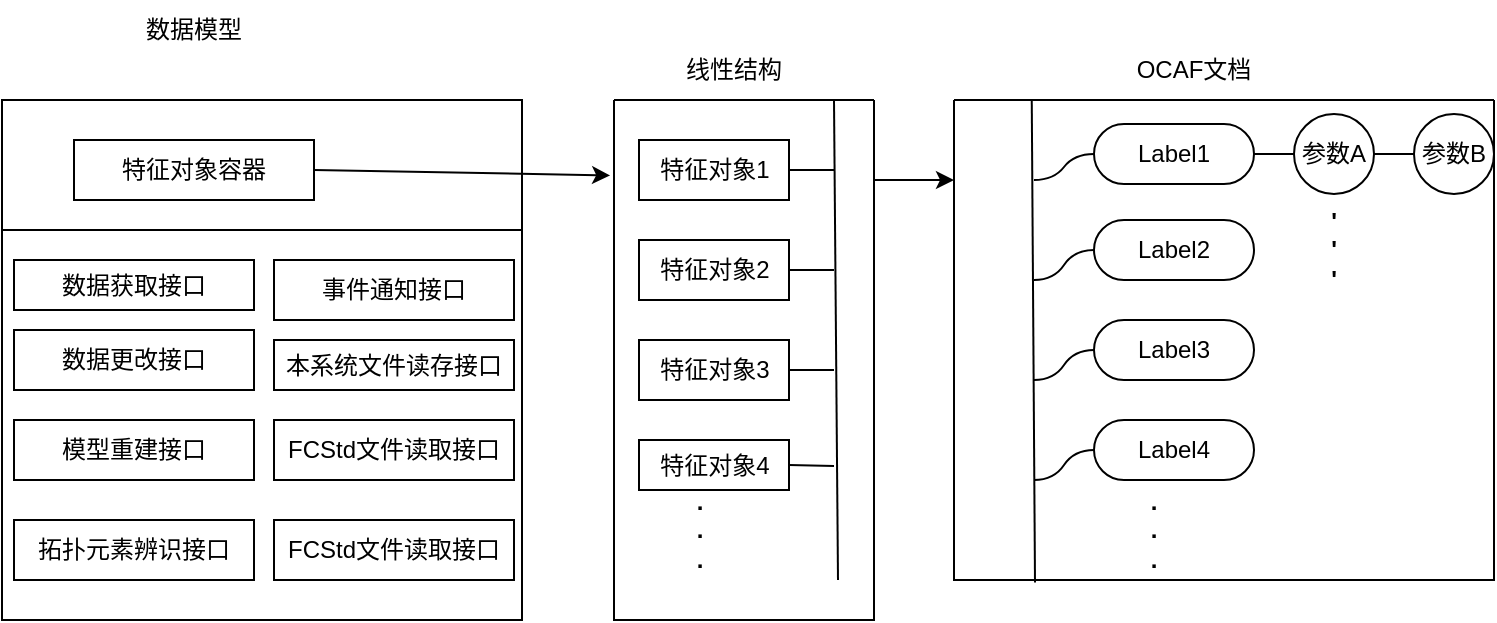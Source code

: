 <mxfile version="21.3.8" type="github">
  <diagram name="第 1 页" id="2JsahiHlJTiTY17OKHmK">
    <mxGraphModel dx="1290" dy="580" grid="1" gridSize="10" guides="1" tooltips="1" connect="1" arrows="1" fold="1" page="1" pageScale="1" pageWidth="827" pageHeight="1169" math="0" shadow="0">
      <root>
        <mxCell id="0" />
        <mxCell id="1" parent="0" />
        <mxCell id="bkOhlTEBw3p1X1VrgFmf-1" value="" style="whiteSpace=wrap;html=1;aspect=fixed;" parent="1" vertex="1">
          <mxGeometry x="154" y="120" width="260" height="260" as="geometry" />
        </mxCell>
        <mxCell id="bkOhlTEBw3p1X1VrgFmf-2" value="" style="endArrow=none;html=1;rounded=0;exitX=0;exitY=0.25;exitDx=0;exitDy=0;entryX=1;entryY=0.25;entryDx=0;entryDy=0;" parent="1" source="bkOhlTEBw3p1X1VrgFmf-1" target="bkOhlTEBw3p1X1VrgFmf-1" edge="1">
          <mxGeometry width="50" height="50" relative="1" as="geometry">
            <mxPoint x="210" y="240" as="sourcePoint" />
            <mxPoint x="260" y="190" as="targetPoint" />
          </mxGeometry>
        </mxCell>
        <mxCell id="bkOhlTEBw3p1X1VrgFmf-4" value="数据模型" style="text;html=1;strokeColor=none;fillColor=none;align=center;verticalAlign=middle;whiteSpace=wrap;rounded=0;" parent="1" vertex="1">
          <mxGeometry x="220" y="70" width="60" height="30" as="geometry" />
        </mxCell>
        <mxCell id="bkOhlTEBw3p1X1VrgFmf-5" value="" style="rounded=0;whiteSpace=wrap;html=1;" parent="1" vertex="1">
          <mxGeometry x="190" y="140" width="120" height="30" as="geometry" />
        </mxCell>
        <mxCell id="bkOhlTEBw3p1X1VrgFmf-6" value="特征对象容器" style="text;html=1;strokeColor=none;fillColor=none;align=center;verticalAlign=middle;whiteSpace=wrap;rounded=0;" parent="1" vertex="1">
          <mxGeometry x="210" y="140" width="80" height="30" as="geometry" />
        </mxCell>
        <mxCell id="bkOhlTEBw3p1X1VrgFmf-8" value="数据获取接口" style="rounded=0;whiteSpace=wrap;html=1;" parent="1" vertex="1">
          <mxGeometry x="160" y="200" width="120" height="25" as="geometry" />
        </mxCell>
        <mxCell id="bkOhlTEBw3p1X1VrgFmf-9" value="数据更改接口" style="rounded=0;whiteSpace=wrap;html=1;" parent="1" vertex="1">
          <mxGeometry x="160" y="235" width="120" height="30" as="geometry" />
        </mxCell>
        <mxCell id="bkOhlTEBw3p1X1VrgFmf-10" value="模型重建接口" style="rounded=0;whiteSpace=wrap;html=1;" parent="1" vertex="1">
          <mxGeometry x="160" y="280" width="120" height="30" as="geometry" />
        </mxCell>
        <mxCell id="bkOhlTEBw3p1X1VrgFmf-11" value="拓扑元素辨识接口" style="rounded=0;whiteSpace=wrap;html=1;" parent="1" vertex="1">
          <mxGeometry x="160" y="330" width="120" height="30" as="geometry" />
        </mxCell>
        <mxCell id="bkOhlTEBw3p1X1VrgFmf-12" value="" style="endArrow=classic;html=1;rounded=0;exitX=1;exitY=0.5;exitDx=0;exitDy=0;entryX=-0.015;entryY=0.145;entryDx=0;entryDy=0;entryPerimeter=0;" parent="1" source="bkOhlTEBw3p1X1VrgFmf-5" edge="1" target="VD0jKBomqkg-u8sJT0UX-3">
          <mxGeometry width="50" height="50" relative="1" as="geometry">
            <mxPoint x="450" y="180" as="sourcePoint" />
            <mxPoint x="450" y="155" as="targetPoint" />
          </mxGeometry>
        </mxCell>
        <mxCell id="bkOhlTEBw3p1X1VrgFmf-17" value="" style="swimlane;startSize=0;" parent="1" vertex="1">
          <mxGeometry x="630" y="120" width="270" height="240" as="geometry">
            <mxRectangle x="450" y="130" width="50" height="40" as="alternateBounds" />
          </mxGeometry>
        </mxCell>
        <mxCell id="bkOhlTEBw3p1X1VrgFmf-41" style="edgeStyle=entityRelationEdgeStyle;rounded=0;orthogonalLoop=1;jettySize=auto;html=1;startArrow=none;endArrow=none;segment=10;curved=1;sourcePerimeterSpacing=0;targetPerimeterSpacing=0;exitX=1;exitY=0.5;exitDx=0;exitDy=0;" parent="bkOhlTEBw3p1X1VrgFmf-17" source="bkOhlTEBw3p1X1VrgFmf-23" target="bkOhlTEBw3p1X1VrgFmf-40" edge="1">
          <mxGeometry relative="1" as="geometry" />
        </mxCell>
        <mxCell id="bkOhlTEBw3p1X1VrgFmf-23" value="Label1" style="whiteSpace=wrap;html=1;rounded=1;arcSize=50;align=center;verticalAlign=middle;strokeWidth=1;autosize=1;spacing=4;treeFolding=1;treeMoving=1;newEdgeStyle={&quot;edgeStyle&quot;:&quot;entityRelationEdgeStyle&quot;,&quot;startArrow&quot;:&quot;none&quot;,&quot;endArrow&quot;:&quot;none&quot;,&quot;segment&quot;:10,&quot;curved&quot;:1,&quot;sourcePerimeterSpacing&quot;:0,&quot;targetPerimeterSpacing&quot;:0};" parent="bkOhlTEBw3p1X1VrgFmf-17" vertex="1">
          <mxGeometry x="70" y="12" width="80" height="30" as="geometry" />
        </mxCell>
        <mxCell id="bkOhlTEBw3p1X1VrgFmf-24" value="" style="edgeStyle=entityRelationEdgeStyle;startArrow=none;endArrow=none;segment=10;curved=1;sourcePerimeterSpacing=0;targetPerimeterSpacing=0;rounded=0;" parent="bkOhlTEBw3p1X1VrgFmf-17" target="bkOhlTEBw3p1X1VrgFmf-23" edge="1">
          <mxGeometry relative="1" as="geometry">
            <mxPoint x="40" y="40" as="sourcePoint" />
          </mxGeometry>
        </mxCell>
        <mxCell id="bkOhlTEBw3p1X1VrgFmf-28" value="Label2" style="whiteSpace=wrap;html=1;rounded=1;arcSize=50;align=center;verticalAlign=middle;strokeWidth=1;autosize=1;spacing=4;treeFolding=1;treeMoving=1;newEdgeStyle={&quot;edgeStyle&quot;:&quot;entityRelationEdgeStyle&quot;,&quot;startArrow&quot;:&quot;none&quot;,&quot;endArrow&quot;:&quot;none&quot;,&quot;segment&quot;:10,&quot;curved&quot;:1,&quot;sourcePerimeterSpacing&quot;:0,&quot;targetPerimeterSpacing&quot;:0};" parent="bkOhlTEBw3p1X1VrgFmf-17" vertex="1">
          <mxGeometry x="70" y="60" width="80" height="30" as="geometry" />
        </mxCell>
        <mxCell id="bkOhlTEBw3p1X1VrgFmf-29" value="Label3" style="whiteSpace=wrap;html=1;rounded=1;arcSize=50;align=center;verticalAlign=middle;strokeWidth=1;autosize=1;spacing=4;treeFolding=1;treeMoving=1;newEdgeStyle={&quot;edgeStyle&quot;:&quot;entityRelationEdgeStyle&quot;,&quot;startArrow&quot;:&quot;none&quot;,&quot;endArrow&quot;:&quot;none&quot;,&quot;segment&quot;:10,&quot;curved&quot;:1,&quot;sourcePerimeterSpacing&quot;:0,&quot;targetPerimeterSpacing&quot;:0};" parent="bkOhlTEBw3p1X1VrgFmf-17" vertex="1">
          <mxGeometry x="70" y="110" width="80" height="30" as="geometry" />
        </mxCell>
        <mxCell id="bkOhlTEBw3p1X1VrgFmf-30" value="Label4" style="whiteSpace=wrap;html=1;rounded=1;arcSize=50;align=center;verticalAlign=middle;strokeWidth=1;autosize=1;spacing=4;treeFolding=1;treeMoving=1;newEdgeStyle={&quot;edgeStyle&quot;:&quot;entityRelationEdgeStyle&quot;,&quot;startArrow&quot;:&quot;none&quot;,&quot;endArrow&quot;:&quot;none&quot;,&quot;segment&quot;:10,&quot;curved&quot;:1,&quot;sourcePerimeterSpacing&quot;:0,&quot;targetPerimeterSpacing&quot;:0};" parent="bkOhlTEBw3p1X1VrgFmf-17" vertex="1">
          <mxGeometry x="70" y="160" width="80" height="30" as="geometry" />
        </mxCell>
        <mxCell id="bkOhlTEBw3p1X1VrgFmf-32" value="" style="edgeStyle=entityRelationEdgeStyle;startArrow=none;endArrow=none;segment=10;curved=1;sourcePerimeterSpacing=0;targetPerimeterSpacing=0;rounded=0;entryX=0;entryY=0.5;entryDx=0;entryDy=0;" parent="bkOhlTEBw3p1X1VrgFmf-17" target="bkOhlTEBw3p1X1VrgFmf-28" edge="1">
          <mxGeometry relative="1" as="geometry">
            <mxPoint x="40" y="90" as="sourcePoint" />
            <mxPoint x="60" y="77" as="targetPoint" />
          </mxGeometry>
        </mxCell>
        <mxCell id="bkOhlTEBw3p1X1VrgFmf-35" value="" style="edgeStyle=entityRelationEdgeStyle;startArrow=none;endArrow=none;segment=10;curved=1;sourcePerimeterSpacing=0;targetPerimeterSpacing=0;rounded=0;entryX=0;entryY=0.5;entryDx=0;entryDy=0;" parent="bkOhlTEBw3p1X1VrgFmf-17" target="bkOhlTEBw3p1X1VrgFmf-30" edge="1">
          <mxGeometry relative="1" as="geometry">
            <mxPoint x="40" y="190" as="sourcePoint" />
            <mxPoint x="60" y="177" as="targetPoint" />
          </mxGeometry>
        </mxCell>
        <mxCell id="bkOhlTEBw3p1X1VrgFmf-37" value="" style="edgeStyle=entityRelationEdgeStyle;startArrow=none;endArrow=none;segment=10;curved=1;sourcePerimeterSpacing=0;targetPerimeterSpacing=0;rounded=0;entryX=0;entryY=0.5;entryDx=0;entryDy=0;" parent="bkOhlTEBw3p1X1VrgFmf-17" target="bkOhlTEBw3p1X1VrgFmf-29" edge="1">
          <mxGeometry relative="1" as="geometry">
            <mxPoint x="40" y="140" as="sourcePoint" />
            <mxPoint x="60" y="127" as="targetPoint" />
          </mxGeometry>
        </mxCell>
        <mxCell id="bkOhlTEBw3p1X1VrgFmf-38" value="&lt;b&gt;.&lt;br&gt;.&lt;br&gt;.&lt;/b&gt;" style="text;html=1;strokeColor=none;fillColor=none;align=center;verticalAlign=middle;whiteSpace=wrap;rounded=0;" parent="bkOhlTEBw3p1X1VrgFmf-17" vertex="1">
          <mxGeometry x="70" y="200" width="60" height="30" as="geometry" />
        </mxCell>
        <mxCell id="bkOhlTEBw3p1X1VrgFmf-40" value="参数A" style="ellipse;whiteSpace=wrap;html=1;aspect=fixed;" parent="bkOhlTEBw3p1X1VrgFmf-17" vertex="1">
          <mxGeometry x="170" y="7" width="40" height="40" as="geometry" />
        </mxCell>
        <mxCell id="bkOhlTEBw3p1X1VrgFmf-42" value="参数B" style="ellipse;whiteSpace=wrap;html=1;aspect=fixed;" parent="bkOhlTEBw3p1X1VrgFmf-17" vertex="1">
          <mxGeometry x="230" y="7" width="40" height="40" as="geometry" />
        </mxCell>
        <mxCell id="bkOhlTEBw3p1X1VrgFmf-43" value="" style="endArrow=none;html=1;rounded=0;entryX=1;entryY=0.5;entryDx=0;entryDy=0;exitX=0;exitY=0.5;exitDx=0;exitDy=0;" parent="bkOhlTEBw3p1X1VrgFmf-17" source="bkOhlTEBw3p1X1VrgFmf-42" target="bkOhlTEBw3p1X1VrgFmf-40" edge="1">
          <mxGeometry width="50" height="50" relative="1" as="geometry">
            <mxPoint x="170" y="75" as="sourcePoint" />
            <mxPoint x="230" y="150" as="targetPoint" />
          </mxGeometry>
        </mxCell>
        <mxCell id="bkOhlTEBw3p1X1VrgFmf-44" value="&lt;b&gt;&#39;&lt;br&gt;&#39;&lt;br&gt;&#39;&lt;/b&gt;" style="text;html=1;strokeColor=none;fillColor=none;align=center;verticalAlign=middle;whiteSpace=wrap;rounded=0;" parent="bkOhlTEBw3p1X1VrgFmf-17" vertex="1">
          <mxGeometry x="160" y="60" width="60" height="30" as="geometry" />
        </mxCell>
        <mxCell id="bkOhlTEBw3p1X1VrgFmf-22" value="OCAF文档" style="text;html=1;strokeColor=none;fillColor=none;align=center;verticalAlign=middle;whiteSpace=wrap;rounded=0;" parent="1" vertex="1">
          <mxGeometry x="720" y="90" width="60" height="30" as="geometry" />
        </mxCell>
        <mxCell id="bkOhlTEBw3p1X1VrgFmf-39" value="事件通知接口" style="rounded=0;whiteSpace=wrap;html=1;" parent="1" vertex="1">
          <mxGeometry x="290" y="200" width="120" height="30" as="geometry" />
        </mxCell>
        <mxCell id="Vt04K9wZHmTl40tGqoV4-1" value="本系统文件读存接口" style="rounded=0;whiteSpace=wrap;html=1;" parent="1" vertex="1">
          <mxGeometry x="290" y="240" width="120" height="25" as="geometry" />
        </mxCell>
        <mxCell id="Vt04K9wZHmTl40tGqoV4-2" value="FCStd文件读取接口" style="rounded=0;whiteSpace=wrap;html=1;" parent="1" vertex="1">
          <mxGeometry x="290" y="280" width="120" height="30" as="geometry" />
        </mxCell>
        <mxCell id="VD0jKBomqkg-u8sJT0UX-1" value="" style="endArrow=none;html=1;rounded=0;entryX=0.144;entryY=0.002;entryDx=0;entryDy=0;entryPerimeter=0;exitX=0.15;exitY=1.005;exitDx=0;exitDy=0;exitPerimeter=0;" edge="1" parent="1" source="bkOhlTEBw3p1X1VrgFmf-17" target="bkOhlTEBw3p1X1VrgFmf-17">
          <mxGeometry width="50" height="50" relative="1" as="geometry">
            <mxPoint x="610" y="470" as="sourcePoint" />
            <mxPoint x="660" y="420" as="targetPoint" />
          </mxGeometry>
        </mxCell>
        <mxCell id="VD0jKBomqkg-u8sJT0UX-2" value="线性结构" style="text;html=1;strokeColor=none;fillColor=none;align=center;verticalAlign=middle;whiteSpace=wrap;rounded=0;" vertex="1" parent="1">
          <mxGeometry x="490" y="90" width="60" height="30" as="geometry" />
        </mxCell>
        <mxCell id="VD0jKBomqkg-u8sJT0UX-3" value="" style="swimlane;startSize=0;" vertex="1" parent="1">
          <mxGeometry x="460" y="120" width="130" height="260" as="geometry">
            <mxRectangle x="450" y="130" width="50" height="40" as="alternateBounds" />
          </mxGeometry>
        </mxCell>
        <mxCell id="VD0jKBomqkg-u8sJT0UX-18" value="特征对象1" style="rounded=0;whiteSpace=wrap;html=1;" vertex="1" parent="VD0jKBomqkg-u8sJT0UX-3">
          <mxGeometry x="12.5" y="20" width="75" height="30" as="geometry" />
        </mxCell>
        <mxCell id="VD0jKBomqkg-u8sJT0UX-21" value="特征对象4" style="rounded=0;whiteSpace=wrap;html=1;" vertex="1" parent="VD0jKBomqkg-u8sJT0UX-3">
          <mxGeometry x="12.5" y="170" width="75" height="25" as="geometry" />
        </mxCell>
        <mxCell id="VD0jKBomqkg-u8sJT0UX-20" value="特征对象3" style="rounded=0;whiteSpace=wrap;html=1;" vertex="1" parent="VD0jKBomqkg-u8sJT0UX-3">
          <mxGeometry x="12.5" y="120" width="75" height="30" as="geometry" />
        </mxCell>
        <mxCell id="VD0jKBomqkg-u8sJT0UX-19" value="特征对象2" style="rounded=0;whiteSpace=wrap;html=1;" vertex="1" parent="VD0jKBomqkg-u8sJT0UX-3">
          <mxGeometry x="12.5" y="70" width="75" height="30" as="geometry" />
        </mxCell>
        <mxCell id="VD0jKBomqkg-u8sJT0UX-22" value="&lt;b&gt;.&lt;br&gt;.&lt;br&gt;.&lt;/b&gt;" style="text;html=1;strokeColor=none;fillColor=none;align=center;verticalAlign=middle;whiteSpace=wrap;rounded=0;" vertex="1" parent="VD0jKBomqkg-u8sJT0UX-3">
          <mxGeometry x="12.5" y="200" width="60" height="30" as="geometry" />
        </mxCell>
        <mxCell id="VD0jKBomqkg-u8sJT0UX-23" value="" style="endArrow=none;html=1;rounded=0;" edge="1" parent="1">
          <mxGeometry width="50" height="50" relative="1" as="geometry">
            <mxPoint x="572" y="360" as="sourcePoint" />
            <mxPoint x="570" y="120" as="targetPoint" />
          </mxGeometry>
        </mxCell>
        <mxCell id="VD0jKBomqkg-u8sJT0UX-26" value="" style="endArrow=none;html=1;rounded=0;exitX=1;exitY=0.5;exitDx=0;exitDy=0;" edge="1" parent="1" source="VD0jKBomqkg-u8sJT0UX-18">
          <mxGeometry width="50" height="50" relative="1" as="geometry">
            <mxPoint x="540" y="470" as="sourcePoint" />
            <mxPoint x="570" y="155" as="targetPoint" />
          </mxGeometry>
        </mxCell>
        <mxCell id="VD0jKBomqkg-u8sJT0UX-27" value="" style="endArrow=none;html=1;rounded=0;exitX=1;exitY=0.5;exitDx=0;exitDy=0;" edge="1" parent="1" source="VD0jKBomqkg-u8sJT0UX-19">
          <mxGeometry width="50" height="50" relative="1" as="geometry">
            <mxPoint x="558" y="165" as="sourcePoint" />
            <mxPoint x="570" y="205" as="targetPoint" />
          </mxGeometry>
        </mxCell>
        <mxCell id="VD0jKBomqkg-u8sJT0UX-28" value="" style="endArrow=none;html=1;rounded=0;exitX=1;exitY=0.5;exitDx=0;exitDy=0;" edge="1" parent="1" source="VD0jKBomqkg-u8sJT0UX-20">
          <mxGeometry width="50" height="50" relative="1" as="geometry">
            <mxPoint x="568" y="175" as="sourcePoint" />
            <mxPoint x="570" y="255" as="targetPoint" />
          </mxGeometry>
        </mxCell>
        <mxCell id="VD0jKBomqkg-u8sJT0UX-29" value="" style="endArrow=none;html=1;rounded=0;exitX=1;exitY=0.5;exitDx=0;exitDy=0;" edge="1" parent="1" source="VD0jKBomqkg-u8sJT0UX-21">
          <mxGeometry width="50" height="50" relative="1" as="geometry">
            <mxPoint x="578" y="185" as="sourcePoint" />
            <mxPoint x="570" y="303" as="targetPoint" />
          </mxGeometry>
        </mxCell>
        <mxCell id="VD0jKBomqkg-u8sJT0UX-30" value="" style="endArrow=classic;html=1;rounded=0;" edge="1" parent="1">
          <mxGeometry width="50" height="50" relative="1" as="geometry">
            <mxPoint x="590" y="160" as="sourcePoint" />
            <mxPoint x="630" y="160" as="targetPoint" />
          </mxGeometry>
        </mxCell>
        <mxCell id="VD0jKBomqkg-u8sJT0UX-31" value="FCStd文件读取接口" style="rounded=0;whiteSpace=wrap;html=1;" vertex="1" parent="1">
          <mxGeometry x="290" y="330" width="120" height="30" as="geometry" />
        </mxCell>
      </root>
    </mxGraphModel>
  </diagram>
</mxfile>
